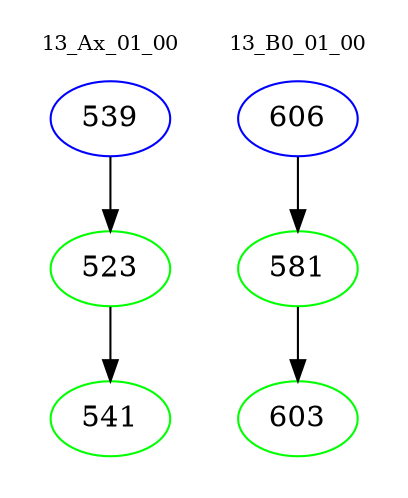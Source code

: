 digraph{
subgraph cluster_0 {
color = white
label = "13_Ax_01_00";
fontsize=10;
T0_539 [label="539", color="blue"]
T0_539 -> T0_523 [color="black"]
T0_523 [label="523", color="green"]
T0_523 -> T0_541 [color="black"]
T0_541 [label="541", color="green"]
}
subgraph cluster_1 {
color = white
label = "13_B0_01_00";
fontsize=10;
T1_606 [label="606", color="blue"]
T1_606 -> T1_581 [color="black"]
T1_581 [label="581", color="green"]
T1_581 -> T1_603 [color="black"]
T1_603 [label="603", color="green"]
}
}
